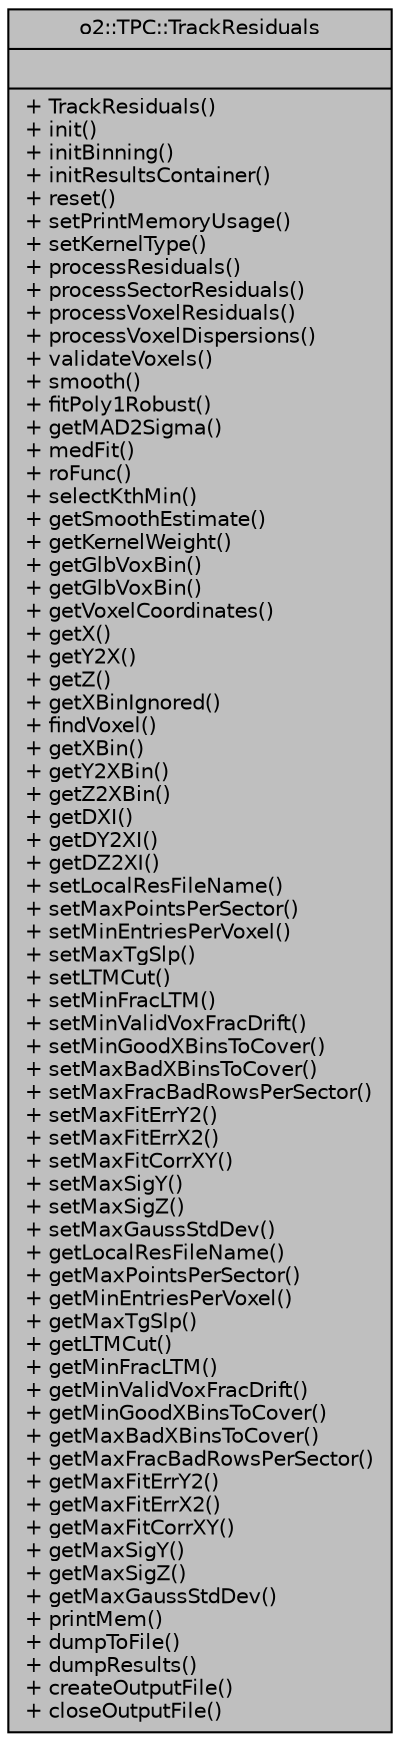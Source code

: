 digraph "o2::TPC::TrackResiduals"
{
 // INTERACTIVE_SVG=YES
  bgcolor="transparent";
  edge [fontname="Helvetica",fontsize="10",labelfontname="Helvetica",labelfontsize="10"];
  node [fontname="Helvetica",fontsize="10",shape=record];
  Node1 [label="{o2::TPC::TrackResiduals\n||+ TrackResiduals()\l+ init()\l+ initBinning()\l+ initResultsContainer()\l+ reset()\l+ setPrintMemoryUsage()\l+ setKernelType()\l+ processResiduals()\l+ processSectorResiduals()\l+ processVoxelResiduals()\l+ processVoxelDispersions()\l+ validateVoxels()\l+ smooth()\l+ fitPoly1Robust()\l+ getMAD2Sigma()\l+ medFit()\l+ roFunc()\l+ selectKthMin()\l+ getSmoothEstimate()\l+ getKernelWeight()\l+ getGlbVoxBin()\l+ getGlbVoxBin()\l+ getVoxelCoordinates()\l+ getX()\l+ getY2X()\l+ getZ()\l+ getXBinIgnored()\l+ findVoxel()\l+ getXBin()\l+ getY2XBin()\l+ getZ2XBin()\l+ getDXI()\l+ getDY2XI()\l+ getDZ2XI()\l+ setLocalResFileName()\l+ setMaxPointsPerSector()\l+ setMinEntriesPerVoxel()\l+ setMaxTgSlp()\l+ setLTMCut()\l+ setMinFracLTM()\l+ setMinValidVoxFracDrift()\l+ setMinGoodXBinsToCover()\l+ setMaxBadXBinsToCover()\l+ setMaxFracBadRowsPerSector()\l+ setMaxFitErrY2()\l+ setMaxFitErrX2()\l+ setMaxFitCorrXY()\l+ setMaxSigY()\l+ setMaxSigZ()\l+ setMaxGaussStdDev()\l+ getLocalResFileName()\l+ getMaxPointsPerSector()\l+ getMinEntriesPerVoxel()\l+ getMaxTgSlp()\l+ getLTMCut()\l+ getMinFracLTM()\l+ getMinValidVoxFracDrift()\l+ getMinGoodXBinsToCover()\l+ getMaxBadXBinsToCover()\l+ getMaxFracBadRowsPerSector()\l+ getMaxFitErrY2()\l+ getMaxFitErrX2()\l+ getMaxFitCorrXY()\l+ getMaxSigY()\l+ getMaxSigZ()\l+ getMaxGaussStdDev()\l+ printMem()\l+ dumpToFile()\l+ dumpResults()\l+ createOutputFile()\l+ closeOutputFile()\l}",height=0.2,width=0.4,color="black", fillcolor="grey75", style="filled" fontcolor="black"];
}

